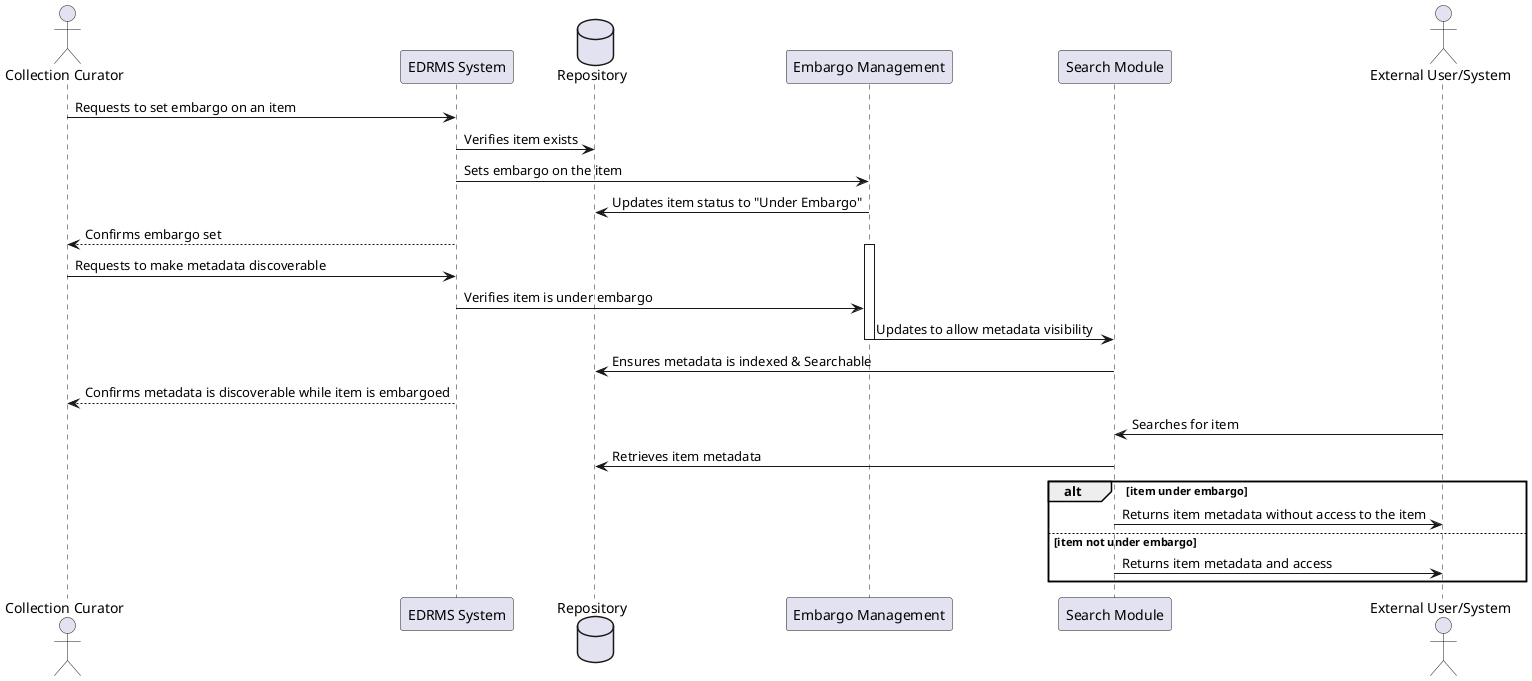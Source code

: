 @startuml
actor Curator as "Collection Curator"
participant "EDRMS System" as EDRMS
database "Repository" as Repo
participant "Embargo Management" as Embargo
participant "Search Module" as Search

Curator -> EDRMS : Requests to set embargo on an item
EDRMS -> Repo : Verifies item exists
EDRMS -> Embargo : Sets embargo on the item
Embargo -> Repo : Updates item status to "Under Embargo"
EDRMS --> Curator : Confirms embargo set

activate Embargo
Curator -> EDRMS : Requests to make metadata discoverable
EDRMS -> Embargo : Verifies item is under embargo
Embargo -> Search : Updates to allow metadata visibility
deactivate Embargo

Search -> Repo : Ensures metadata is indexed & Searchable
EDRMS --> Curator : Confirms metadata is discoverable while item is embargoed

actor User as "External User/System"
User -> Search : Searches for item
Search -> Repo : Retrieves item metadata
alt item under embargo
    Search -> User : Returns item metadata without access to the item
else item not under embargo
    Search -> User : Returns item metadata and access
end

@enduml
